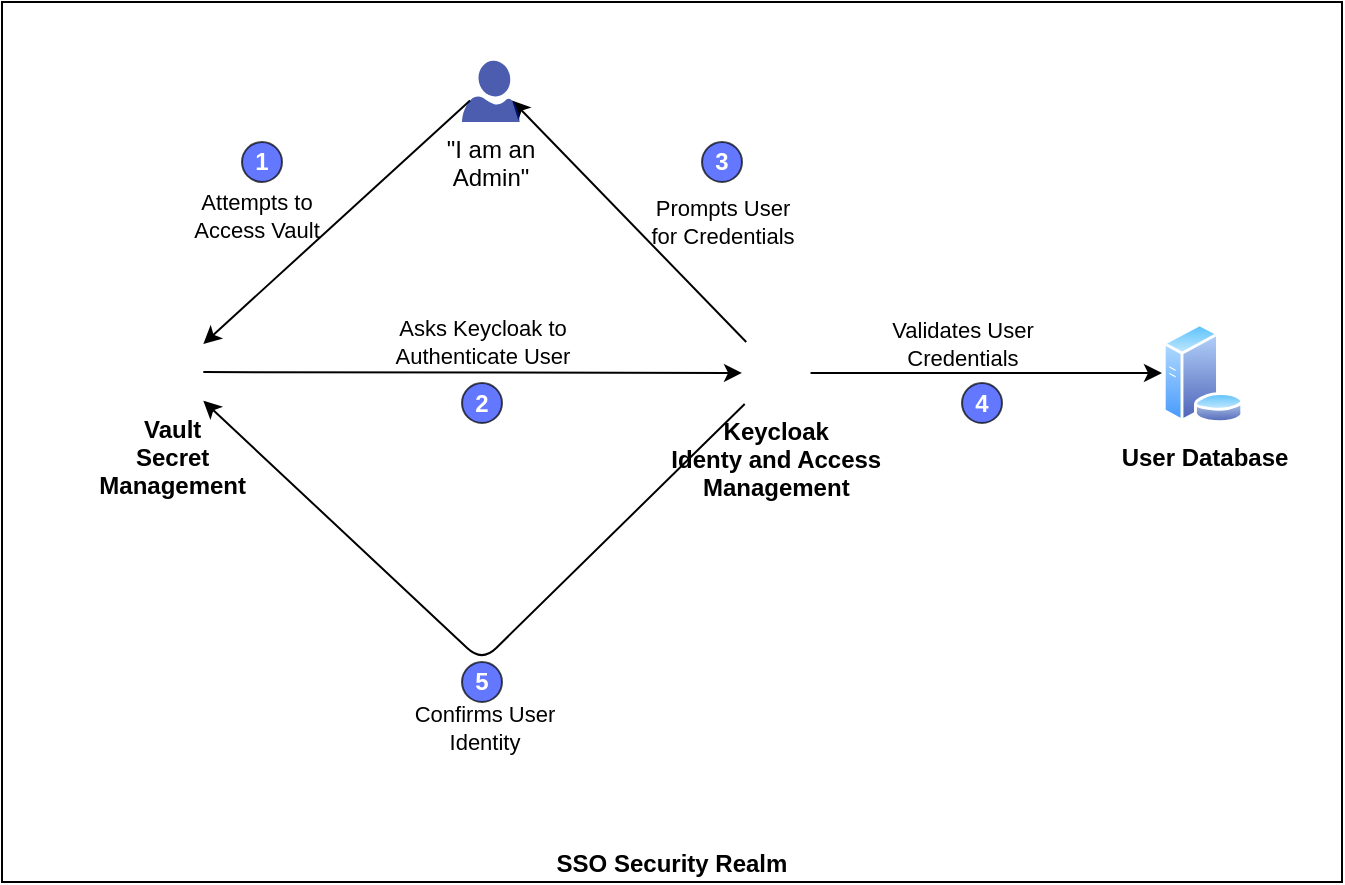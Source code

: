 <mxfile>
    <diagram id="Gyaql2XVrTqRh0GSEIQU" name="Page-1">
        <mxGraphModel dx="327" dy="926" grid="1" gridSize="10" guides="1" tooltips="1" connect="1" arrows="1" fold="1" page="1" pageScale="1" pageWidth="850" pageHeight="1100" background="#ffffff" math="0" shadow="0">
            <root>
                <mxCell id="0"/>
                <mxCell id="1" parent="0"/>
                <mxCell id="60" value="&lt;span style=&quot;&quot;&gt;SSO Security Realm&lt;/span&gt;" style="rounded=0;whiteSpace=wrap;html=1;verticalAlign=bottom;fontStyle=1;" parent="1" vertex="1">
                    <mxGeometry x="20" y="20" width="670" height="440" as="geometry"/>
                </mxCell>
                <mxCell id="85" value="Validates User&lt;br&gt;Credentials" style="edgeStyle=none;html=1;entryX=0;entryY=0.5;entryDx=0;entryDy=0;labelBackgroundColor=none;" edge="1" parent="1" source="66" target="83">
                    <mxGeometry x="-0.138" y="16" relative="1" as="geometry">
                        <mxPoint y="1" as="offset"/>
                    </mxGeometry>
                </mxCell>
                <mxCell id="104" style="edgeStyle=none;html=1;labelBackgroundColor=none;fontColor=#FFFFFF;" edge="1" parent="1" source="66" target="69">
                    <mxGeometry relative="1" as="geometry">
                        <Array as="points">
                            <mxPoint x="260" y="350"/>
                        </Array>
                    </mxGeometry>
                </mxCell>
                <mxCell id="106" value="Confirms User&lt;br&gt;Identity" style="edgeLabel;html=1;align=center;verticalAlign=middle;resizable=0;points=[];fontColor=#000000;labelBackgroundColor=none;" vertex="1" connectable="0" parent="104">
                    <mxGeometry x="-0.326" relative="1" as="geometry">
                        <mxPoint x="-40" y="73" as="offset"/>
                    </mxGeometry>
                </mxCell>
                <mxCell id="108" value="Prompts User&lt;br&gt;for Credentials" style="edgeStyle=none;html=1;entryX=0.87;entryY=0.65;entryDx=0;entryDy=0;entryPerimeter=0;labelBackgroundColor=none;fontColor=#000000;" edge="1" parent="1" source="66" target="75">
                    <mxGeometry x="-0.387" y="-33" relative="1" as="geometry">
                        <mxPoint as="offset"/>
                    </mxGeometry>
                </mxCell>
                <mxCell id="74" value="Asks Keycloak to &lt;br&gt;Authenticate User" style="edgeStyle=none;html=1;labelBackgroundColor=none;" edge="1" parent="1" source="69" target="66">
                    <mxGeometry x="0.035" y="15" relative="1" as="geometry">
                        <mxPoint as="offset"/>
                    </mxGeometry>
                </mxCell>
                <mxCell id="77" value="Attempts to&lt;br&gt;Access Vault" style="edgeStyle=none;html=1;labelBackgroundColor=none;exitX=0.14;exitY=0.65;exitDx=0;exitDy=0;exitPerimeter=0;" edge="1" parent="1" source="75" target="69">
                    <mxGeometry x="0.309" y="-30" relative="1" as="geometry">
                        <mxPoint as="offset"/>
                    </mxGeometry>
                </mxCell>
                <mxCell id="75" value="&quot;I am an&lt;br&gt;Admin&quot;" style="sketch=0;aspect=fixed;pointerEvents=1;shadow=0;dashed=0;html=1;strokeColor=none;labelPosition=center;verticalLabelPosition=bottom;verticalAlign=top;align=center;fillColor=#00188D;shape=mxgraph.azure.user;labelBackgroundColor=none;opacity=70;" vertex="1" parent="1">
                    <mxGeometry x="250" y="49.36" width="28.8" height="30.64" as="geometry"/>
                </mxCell>
                <mxCell id="83" value="User Database" style="aspect=fixed;perimeter=ellipsePerimeter;html=1;align=center;shadow=0;dashed=0;spacingTop=3;image;image=img/lib/active_directory/database_server.svg;labelBackgroundColor=none;opacity=70;fontStyle=1" vertex="1" parent="1">
                    <mxGeometry x="600" y="180.5" width="41" height="50" as="geometry"/>
                </mxCell>
                <mxCell id="90" value="1" style="ellipse;whiteSpace=wrap;html=1;aspect=fixed;labelBackgroundColor=none;opacity=70;fillColor=#213FFF;fontColor=#FFFFFF;fontStyle=1" vertex="1" parent="1">
                    <mxGeometry x="140" y="90" width="20" height="20" as="geometry"/>
                </mxCell>
                <mxCell id="91" value="2" style="ellipse;whiteSpace=wrap;html=1;aspect=fixed;labelBackgroundColor=none;opacity=70;fillColor=#213FFF;fontColor=#FFFFFF;fontStyle=1" vertex="1" parent="1">
                    <mxGeometry x="250" y="210.5" width="20" height="20" as="geometry"/>
                </mxCell>
                <mxCell id="92" value="3" style="ellipse;whiteSpace=wrap;html=1;aspect=fixed;labelBackgroundColor=none;opacity=70;fillColor=#213FFF;fontColor=#FFFFFF;fontStyle=1" vertex="1" parent="1">
                    <mxGeometry x="370" y="90" width="20" height="20" as="geometry"/>
                </mxCell>
                <mxCell id="93" value="4" style="ellipse;whiteSpace=wrap;html=1;aspect=fixed;labelBackgroundColor=none;opacity=70;fillColor=#213FFF;fontColor=#FFFFFF;fontStyle=1" vertex="1" parent="1">
                    <mxGeometry x="500" y="210.5" width="20" height="20" as="geometry"/>
                </mxCell>
                <mxCell id="105" value="5" style="ellipse;whiteSpace=wrap;html=1;aspect=fixed;labelBackgroundColor=none;opacity=70;fillColor=#213FFF;fontColor=#FFFFFF;fontStyle=1" vertex="1" parent="1">
                    <mxGeometry x="250" y="350" width="20" height="20" as="geometry"/>
                </mxCell>
                <mxCell id="109" value="Main" parent="0"/>
                <mxCell id="69" value="Vault&#10;Secret&#10;Management" style="shape=image;verticalLabelPosition=bottom;labelBackgroundColor=none;verticalAlign=top;aspect=fixed;imageAspect=0;image=https://cdn.worldvectorlogo.com/logos/vault-enterprise.svg;fontStyle=1" vertex="1" parent="109">
                    <mxGeometry x="90" y="190" width="30.65" height="30" as="geometry"/>
                </mxCell>
                <mxCell id="66" value="Keycloak&#10;Identy and Access&#10;Management" style="shape=image;verticalLabelPosition=bottom;labelBackgroundColor=none;verticalAlign=top;aspect=fixed;imageAspect=0;image=https://www.keycloak.org/resources/images/icon.svg;imageBackground=none;fontStyle=1" vertex="1" parent="109">
                    <mxGeometry x="390" y="190" width="34.28" height="31" as="geometry"/>
                </mxCell>
            </root>
        </mxGraphModel>
    </diagram>
</mxfile>
